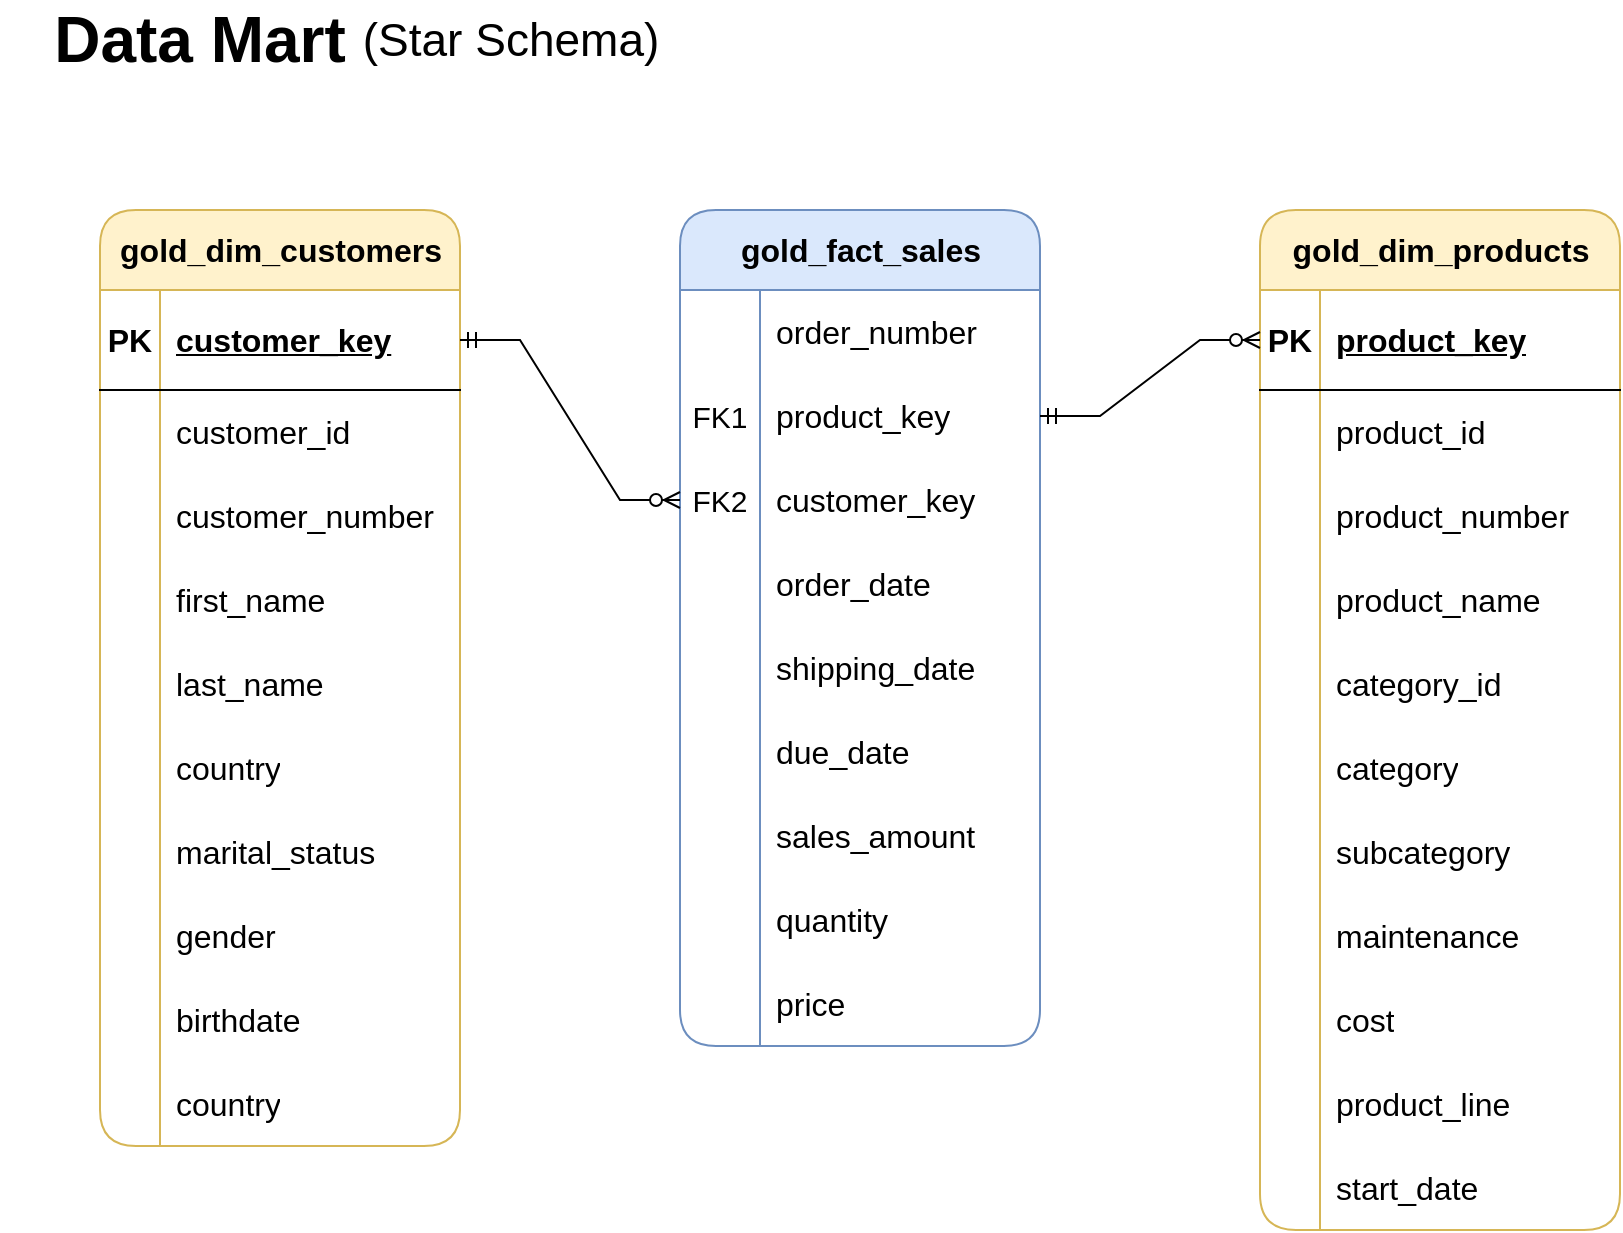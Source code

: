 <mxfile version="26.2.2">
  <diagram name="Page-1" id="zTpTmjrJExOUVyRAgBnv">
    <mxGraphModel dx="788" dy="516" grid="1" gridSize="10" guides="1" tooltips="1" connect="1" arrows="1" fold="1" page="1" pageScale="1" pageWidth="850" pageHeight="1100" math="0" shadow="0">
      <root>
        <mxCell id="0" />
        <mxCell id="1" parent="0" />
        <mxCell id="Agq0wgSkqwyo6o6x6c_q-1" value="&lt;font&gt;Data Mart&lt;/font&gt;" style="text;html=1;align=center;verticalAlign=middle;whiteSpace=wrap;rounded=0;fontSize=32;fontStyle=1" vertex="1" parent="1">
          <mxGeometry y="20" width="200" height="30" as="geometry" />
        </mxCell>
        <mxCell id="Agq0wgSkqwyo6o6x6c_q-2" value="(Star Schema)" style="text;html=1;align=center;verticalAlign=middle;resizable=0;points=[];autosize=1;strokeColor=none;fillColor=none;fontSize=23;" vertex="1" parent="1">
          <mxGeometry x="170" y="15" width="170" height="40" as="geometry" />
        </mxCell>
        <mxCell id="Agq0wgSkqwyo6o6x6c_q-3" value="gold_dim_customers" style="shape=table;startSize=40;container=1;collapsible=1;childLayout=tableLayout;fixedRows=1;rowLines=0;fontStyle=1;align=center;resizeLast=1;html=1;rounded=1;fillColor=#fff2cc;strokeColor=#d6b656;fontSize=16;" vertex="1" parent="1">
          <mxGeometry x="50" y="120" width="180" height="468" as="geometry" />
        </mxCell>
        <mxCell id="Agq0wgSkqwyo6o6x6c_q-4" value="" style="shape=tableRow;horizontal=0;startSize=0;swimlaneHead=0;swimlaneBody=0;fillColor=none;collapsible=0;dropTarget=0;points=[[0,0.5],[1,0.5]];portConstraint=eastwest;top=0;left=0;right=0;bottom=1;fontSize=16;" vertex="1" parent="Agq0wgSkqwyo6o6x6c_q-3">
          <mxGeometry y="40" width="180" height="50" as="geometry" />
        </mxCell>
        <mxCell id="Agq0wgSkqwyo6o6x6c_q-5" value="PK" style="shape=partialRectangle;connectable=0;fillColor=none;top=0;left=0;bottom=0;right=0;fontStyle=1;overflow=hidden;whiteSpace=wrap;html=1;fontSize=16;" vertex="1" parent="Agq0wgSkqwyo6o6x6c_q-4">
          <mxGeometry width="30" height="50" as="geometry">
            <mxRectangle width="30" height="50" as="alternateBounds" />
          </mxGeometry>
        </mxCell>
        <mxCell id="Agq0wgSkqwyo6o6x6c_q-6" value="customer_key" style="shape=partialRectangle;connectable=0;fillColor=none;top=0;left=0;bottom=0;right=0;align=left;spacingLeft=6;fontStyle=5;overflow=hidden;whiteSpace=wrap;html=1;fontSize=16;" vertex="1" parent="Agq0wgSkqwyo6o6x6c_q-4">
          <mxGeometry x="30" width="150" height="50" as="geometry">
            <mxRectangle width="150" height="50" as="alternateBounds" />
          </mxGeometry>
        </mxCell>
        <mxCell id="Agq0wgSkqwyo6o6x6c_q-7" value="" style="shape=tableRow;horizontal=0;startSize=0;swimlaneHead=0;swimlaneBody=0;fillColor=none;collapsible=0;dropTarget=0;points=[[0,0.5],[1,0.5]];portConstraint=eastwest;top=0;left=0;right=0;bottom=0;fontSize=16;" vertex="1" parent="Agq0wgSkqwyo6o6x6c_q-3">
          <mxGeometry y="90" width="180" height="42" as="geometry" />
        </mxCell>
        <mxCell id="Agq0wgSkqwyo6o6x6c_q-8" value="" style="shape=partialRectangle;connectable=0;fillColor=none;top=0;left=0;bottom=0;right=0;editable=1;overflow=hidden;whiteSpace=wrap;html=1;fontSize=16;" vertex="1" parent="Agq0wgSkqwyo6o6x6c_q-7">
          <mxGeometry width="30" height="42" as="geometry">
            <mxRectangle width="30" height="42" as="alternateBounds" />
          </mxGeometry>
        </mxCell>
        <mxCell id="Agq0wgSkqwyo6o6x6c_q-9" value="customer_id" style="shape=partialRectangle;connectable=0;fillColor=none;top=0;left=0;bottom=0;right=0;align=left;spacingLeft=6;overflow=hidden;whiteSpace=wrap;html=1;fontSize=16;" vertex="1" parent="Agq0wgSkqwyo6o6x6c_q-7">
          <mxGeometry x="30" width="150" height="42" as="geometry">
            <mxRectangle width="150" height="42" as="alternateBounds" />
          </mxGeometry>
        </mxCell>
        <mxCell id="Agq0wgSkqwyo6o6x6c_q-10" value="" style="shape=tableRow;horizontal=0;startSize=0;swimlaneHead=0;swimlaneBody=0;fillColor=none;collapsible=0;dropTarget=0;points=[[0,0.5],[1,0.5]];portConstraint=eastwest;top=0;left=0;right=0;bottom=0;fontSize=16;" vertex="1" parent="Agq0wgSkqwyo6o6x6c_q-3">
          <mxGeometry y="132" width="180" height="42" as="geometry" />
        </mxCell>
        <mxCell id="Agq0wgSkqwyo6o6x6c_q-11" value="" style="shape=partialRectangle;connectable=0;fillColor=none;top=0;left=0;bottom=0;right=0;editable=1;overflow=hidden;whiteSpace=wrap;html=1;fontSize=16;" vertex="1" parent="Agq0wgSkqwyo6o6x6c_q-10">
          <mxGeometry width="30" height="42" as="geometry">
            <mxRectangle width="30" height="42" as="alternateBounds" />
          </mxGeometry>
        </mxCell>
        <mxCell id="Agq0wgSkqwyo6o6x6c_q-12" value="customer_number" style="shape=partialRectangle;connectable=0;fillColor=none;top=0;left=0;bottom=0;right=0;align=left;spacingLeft=6;overflow=hidden;whiteSpace=wrap;html=1;fontSize=16;" vertex="1" parent="Agq0wgSkqwyo6o6x6c_q-10">
          <mxGeometry x="30" width="150" height="42" as="geometry">
            <mxRectangle width="150" height="42" as="alternateBounds" />
          </mxGeometry>
        </mxCell>
        <mxCell id="Agq0wgSkqwyo6o6x6c_q-13" value="" style="shape=tableRow;horizontal=0;startSize=0;swimlaneHead=0;swimlaneBody=0;fillColor=none;collapsible=0;dropTarget=0;points=[[0,0.5],[1,0.5]];portConstraint=eastwest;top=0;left=0;right=0;bottom=0;fontSize=16;" vertex="1" parent="Agq0wgSkqwyo6o6x6c_q-3">
          <mxGeometry y="174" width="180" height="42" as="geometry" />
        </mxCell>
        <mxCell id="Agq0wgSkqwyo6o6x6c_q-14" value="" style="shape=partialRectangle;connectable=0;fillColor=none;top=0;left=0;bottom=0;right=0;editable=1;overflow=hidden;whiteSpace=wrap;html=1;fontSize=16;" vertex="1" parent="Agq0wgSkqwyo6o6x6c_q-13">
          <mxGeometry width="30" height="42" as="geometry">
            <mxRectangle width="30" height="42" as="alternateBounds" />
          </mxGeometry>
        </mxCell>
        <mxCell id="Agq0wgSkqwyo6o6x6c_q-15" value="first_name" style="shape=partialRectangle;connectable=0;fillColor=none;top=0;left=0;bottom=0;right=0;align=left;spacingLeft=6;overflow=hidden;whiteSpace=wrap;html=1;fontSize=16;" vertex="1" parent="Agq0wgSkqwyo6o6x6c_q-13">
          <mxGeometry x="30" width="150" height="42" as="geometry">
            <mxRectangle width="150" height="42" as="alternateBounds" />
          </mxGeometry>
        </mxCell>
        <mxCell id="Agq0wgSkqwyo6o6x6c_q-16" value="" style="shape=tableRow;horizontal=0;startSize=0;swimlaneHead=0;swimlaneBody=0;fillColor=none;collapsible=0;dropTarget=0;points=[[0,0.5],[1,0.5]];portConstraint=eastwest;top=0;left=0;right=0;bottom=0;fontSize=16;" vertex="1" parent="Agq0wgSkqwyo6o6x6c_q-3">
          <mxGeometry y="216" width="180" height="42" as="geometry" />
        </mxCell>
        <mxCell id="Agq0wgSkqwyo6o6x6c_q-17" value="" style="shape=partialRectangle;connectable=0;fillColor=none;top=0;left=0;bottom=0;right=0;editable=1;overflow=hidden;whiteSpace=wrap;html=1;fontSize=16;" vertex="1" parent="Agq0wgSkqwyo6o6x6c_q-16">
          <mxGeometry width="30" height="42" as="geometry">
            <mxRectangle width="30" height="42" as="alternateBounds" />
          </mxGeometry>
        </mxCell>
        <mxCell id="Agq0wgSkqwyo6o6x6c_q-18" value="last_name" style="shape=partialRectangle;connectable=0;fillColor=none;top=0;left=0;bottom=0;right=0;align=left;spacingLeft=6;overflow=hidden;whiteSpace=wrap;html=1;fontSize=16;" vertex="1" parent="Agq0wgSkqwyo6o6x6c_q-16">
          <mxGeometry x="30" width="150" height="42" as="geometry">
            <mxRectangle width="150" height="42" as="alternateBounds" />
          </mxGeometry>
        </mxCell>
        <mxCell id="Agq0wgSkqwyo6o6x6c_q-19" value="" style="shape=tableRow;horizontal=0;startSize=0;swimlaneHead=0;swimlaneBody=0;fillColor=none;collapsible=0;dropTarget=0;points=[[0,0.5],[1,0.5]];portConstraint=eastwest;top=0;left=0;right=0;bottom=0;fontSize=16;" vertex="1" parent="Agq0wgSkqwyo6o6x6c_q-3">
          <mxGeometry y="258" width="180" height="42" as="geometry" />
        </mxCell>
        <mxCell id="Agq0wgSkqwyo6o6x6c_q-20" value="" style="shape=partialRectangle;connectable=0;fillColor=none;top=0;left=0;bottom=0;right=0;editable=1;overflow=hidden;whiteSpace=wrap;html=1;fontSize=16;" vertex="1" parent="Agq0wgSkqwyo6o6x6c_q-19">
          <mxGeometry width="30" height="42" as="geometry">
            <mxRectangle width="30" height="42" as="alternateBounds" />
          </mxGeometry>
        </mxCell>
        <mxCell id="Agq0wgSkqwyo6o6x6c_q-21" value="country" style="shape=partialRectangle;connectable=0;fillColor=none;top=0;left=0;bottom=0;right=0;align=left;spacingLeft=6;overflow=hidden;whiteSpace=wrap;html=1;fontSize=16;" vertex="1" parent="Agq0wgSkqwyo6o6x6c_q-19">
          <mxGeometry x="30" width="150" height="42" as="geometry">
            <mxRectangle width="150" height="42" as="alternateBounds" />
          </mxGeometry>
        </mxCell>
        <mxCell id="Agq0wgSkqwyo6o6x6c_q-22" value="" style="shape=tableRow;horizontal=0;startSize=0;swimlaneHead=0;swimlaneBody=0;fillColor=none;collapsible=0;dropTarget=0;points=[[0,0.5],[1,0.5]];portConstraint=eastwest;top=0;left=0;right=0;bottom=0;fontSize=16;" vertex="1" parent="Agq0wgSkqwyo6o6x6c_q-3">
          <mxGeometry y="300" width="180" height="42" as="geometry" />
        </mxCell>
        <mxCell id="Agq0wgSkqwyo6o6x6c_q-23" value="" style="shape=partialRectangle;connectable=0;fillColor=none;top=0;left=0;bottom=0;right=0;editable=1;overflow=hidden;whiteSpace=wrap;html=1;fontSize=16;" vertex="1" parent="Agq0wgSkqwyo6o6x6c_q-22">
          <mxGeometry width="30" height="42" as="geometry">
            <mxRectangle width="30" height="42" as="alternateBounds" />
          </mxGeometry>
        </mxCell>
        <mxCell id="Agq0wgSkqwyo6o6x6c_q-24" value="marital_status" style="shape=partialRectangle;connectable=0;fillColor=none;top=0;left=0;bottom=0;right=0;align=left;spacingLeft=6;overflow=hidden;whiteSpace=wrap;html=1;fontSize=16;" vertex="1" parent="Agq0wgSkqwyo6o6x6c_q-22">
          <mxGeometry x="30" width="150" height="42" as="geometry">
            <mxRectangle width="150" height="42" as="alternateBounds" />
          </mxGeometry>
        </mxCell>
        <mxCell id="Agq0wgSkqwyo6o6x6c_q-25" value="" style="shape=tableRow;horizontal=0;startSize=0;swimlaneHead=0;swimlaneBody=0;fillColor=none;collapsible=0;dropTarget=0;points=[[0,0.5],[1,0.5]];portConstraint=eastwest;top=0;left=0;right=0;bottom=0;fontSize=16;" vertex="1" parent="Agq0wgSkqwyo6o6x6c_q-3">
          <mxGeometry y="342" width="180" height="42" as="geometry" />
        </mxCell>
        <mxCell id="Agq0wgSkqwyo6o6x6c_q-26" value="" style="shape=partialRectangle;connectable=0;fillColor=none;top=0;left=0;bottom=0;right=0;editable=1;overflow=hidden;whiteSpace=wrap;html=1;fontSize=16;" vertex="1" parent="Agq0wgSkqwyo6o6x6c_q-25">
          <mxGeometry width="30" height="42" as="geometry">
            <mxRectangle width="30" height="42" as="alternateBounds" />
          </mxGeometry>
        </mxCell>
        <mxCell id="Agq0wgSkqwyo6o6x6c_q-27" value="gender" style="shape=partialRectangle;connectable=0;fillColor=none;top=0;left=0;bottom=0;right=0;align=left;spacingLeft=6;overflow=hidden;whiteSpace=wrap;html=1;fontSize=16;" vertex="1" parent="Agq0wgSkqwyo6o6x6c_q-25">
          <mxGeometry x="30" width="150" height="42" as="geometry">
            <mxRectangle width="150" height="42" as="alternateBounds" />
          </mxGeometry>
        </mxCell>
        <mxCell id="Agq0wgSkqwyo6o6x6c_q-28" value="" style="shape=tableRow;horizontal=0;startSize=0;swimlaneHead=0;swimlaneBody=0;fillColor=none;collapsible=0;dropTarget=0;points=[[0,0.5],[1,0.5]];portConstraint=eastwest;top=0;left=0;right=0;bottom=0;fontSize=16;" vertex="1" parent="Agq0wgSkqwyo6o6x6c_q-3">
          <mxGeometry y="384" width="180" height="42" as="geometry" />
        </mxCell>
        <mxCell id="Agq0wgSkqwyo6o6x6c_q-29" value="" style="shape=partialRectangle;connectable=0;fillColor=none;top=0;left=0;bottom=0;right=0;editable=1;overflow=hidden;whiteSpace=wrap;html=1;fontSize=16;" vertex="1" parent="Agq0wgSkqwyo6o6x6c_q-28">
          <mxGeometry width="30" height="42" as="geometry">
            <mxRectangle width="30" height="42" as="alternateBounds" />
          </mxGeometry>
        </mxCell>
        <mxCell id="Agq0wgSkqwyo6o6x6c_q-30" value="birthdate" style="shape=partialRectangle;connectable=0;fillColor=none;top=0;left=0;bottom=0;right=0;align=left;spacingLeft=6;overflow=hidden;whiteSpace=wrap;html=1;fontSize=16;" vertex="1" parent="Agq0wgSkqwyo6o6x6c_q-28">
          <mxGeometry x="30" width="150" height="42" as="geometry">
            <mxRectangle width="150" height="42" as="alternateBounds" />
          </mxGeometry>
        </mxCell>
        <mxCell id="Agq0wgSkqwyo6o6x6c_q-31" value="" style="shape=tableRow;horizontal=0;startSize=0;swimlaneHead=0;swimlaneBody=0;fillColor=none;collapsible=0;dropTarget=0;points=[[0,0.5],[1,0.5]];portConstraint=eastwest;top=0;left=0;right=0;bottom=0;fontSize=16;" vertex="1" parent="Agq0wgSkqwyo6o6x6c_q-3">
          <mxGeometry y="426" width="180" height="42" as="geometry" />
        </mxCell>
        <mxCell id="Agq0wgSkqwyo6o6x6c_q-32" value="" style="shape=partialRectangle;connectable=0;fillColor=none;top=0;left=0;bottom=0;right=0;editable=1;overflow=hidden;whiteSpace=wrap;html=1;fontSize=16;" vertex="1" parent="Agq0wgSkqwyo6o6x6c_q-31">
          <mxGeometry width="30" height="42" as="geometry">
            <mxRectangle width="30" height="42" as="alternateBounds" />
          </mxGeometry>
        </mxCell>
        <mxCell id="Agq0wgSkqwyo6o6x6c_q-33" value="country" style="shape=partialRectangle;connectable=0;fillColor=none;top=0;left=0;bottom=0;right=0;align=left;spacingLeft=6;overflow=hidden;whiteSpace=wrap;html=1;fontSize=16;" vertex="1" parent="Agq0wgSkqwyo6o6x6c_q-31">
          <mxGeometry x="30" width="150" height="42" as="geometry">
            <mxRectangle width="150" height="42" as="alternateBounds" />
          </mxGeometry>
        </mxCell>
        <mxCell id="Agq0wgSkqwyo6o6x6c_q-34" value="gold_fact_sales" style="shape=table;startSize=40;container=1;collapsible=1;childLayout=tableLayout;fixedRows=1;rowLines=0;fontStyle=1;align=center;resizeLast=1;html=1;rounded=1;fillColor=#dae8fc;strokeColor=#6c8ebf;fontSize=16;" vertex="1" parent="1">
          <mxGeometry x="340" y="120" width="180" height="418" as="geometry" />
        </mxCell>
        <mxCell id="Agq0wgSkqwyo6o6x6c_q-38" value="" style="shape=tableRow;horizontal=0;startSize=0;swimlaneHead=0;swimlaneBody=0;fillColor=none;collapsible=0;dropTarget=0;points=[[0,0.5],[1,0.5]];portConstraint=eastwest;top=0;left=0;right=0;bottom=0;fontSize=16;" vertex="1" parent="Agq0wgSkqwyo6o6x6c_q-34">
          <mxGeometry y="40" width="180" height="42" as="geometry" />
        </mxCell>
        <mxCell id="Agq0wgSkqwyo6o6x6c_q-39" value="" style="shape=partialRectangle;connectable=0;fillColor=none;top=0;left=0;bottom=0;right=0;editable=1;overflow=hidden;whiteSpace=wrap;html=1;fontSize=16;" vertex="1" parent="Agq0wgSkqwyo6o6x6c_q-38">
          <mxGeometry width="40" height="42" as="geometry">
            <mxRectangle width="40" height="42" as="alternateBounds" />
          </mxGeometry>
        </mxCell>
        <mxCell id="Agq0wgSkqwyo6o6x6c_q-40" value="order_number" style="shape=partialRectangle;connectable=0;fillColor=none;top=0;left=0;bottom=0;right=0;align=left;spacingLeft=6;overflow=hidden;whiteSpace=wrap;html=1;fontSize=16;" vertex="1" parent="Agq0wgSkqwyo6o6x6c_q-38">
          <mxGeometry x="40" width="140" height="42" as="geometry">
            <mxRectangle width="140" height="42" as="alternateBounds" />
          </mxGeometry>
        </mxCell>
        <mxCell id="Agq0wgSkqwyo6o6x6c_q-41" value="" style="shape=tableRow;horizontal=0;startSize=0;swimlaneHead=0;swimlaneBody=0;fillColor=none;collapsible=0;dropTarget=0;points=[[0,0.5],[1,0.5]];portConstraint=eastwest;top=0;left=0;right=0;bottom=0;fontSize=16;" vertex="1" parent="Agq0wgSkqwyo6o6x6c_q-34">
          <mxGeometry y="82" width="180" height="42" as="geometry" />
        </mxCell>
        <mxCell id="Agq0wgSkqwyo6o6x6c_q-42" value="&lt;font style=&quot;font-size: 15px;&quot;&gt;FK1&lt;/font&gt;" style="shape=partialRectangle;connectable=0;fillColor=none;top=0;left=0;bottom=0;right=0;editable=1;overflow=hidden;whiteSpace=wrap;html=1;fontSize=16;" vertex="1" parent="Agq0wgSkqwyo6o6x6c_q-41">
          <mxGeometry width="40" height="42" as="geometry">
            <mxRectangle width="40" height="42" as="alternateBounds" />
          </mxGeometry>
        </mxCell>
        <mxCell id="Agq0wgSkqwyo6o6x6c_q-43" value="product_key" style="shape=partialRectangle;connectable=0;fillColor=none;top=0;left=0;bottom=0;right=0;align=left;spacingLeft=6;overflow=hidden;whiteSpace=wrap;html=1;fontSize=16;" vertex="1" parent="Agq0wgSkqwyo6o6x6c_q-41">
          <mxGeometry x="40" width="140" height="42" as="geometry">
            <mxRectangle width="140" height="42" as="alternateBounds" />
          </mxGeometry>
        </mxCell>
        <mxCell id="Agq0wgSkqwyo6o6x6c_q-44" value="" style="shape=tableRow;horizontal=0;startSize=0;swimlaneHead=0;swimlaneBody=0;fillColor=none;collapsible=0;dropTarget=0;points=[[0,0.5],[1,0.5]];portConstraint=eastwest;top=0;left=0;right=0;bottom=0;fontSize=16;" vertex="1" parent="Agq0wgSkqwyo6o6x6c_q-34">
          <mxGeometry y="124" width="180" height="42" as="geometry" />
        </mxCell>
        <mxCell id="Agq0wgSkqwyo6o6x6c_q-45" value="&lt;font style=&quot;font-size: 15px;&quot;&gt;FK2&lt;/font&gt;" style="shape=partialRectangle;connectable=0;fillColor=none;top=0;left=0;bottom=0;right=0;editable=1;overflow=hidden;whiteSpace=wrap;html=1;fontSize=16;" vertex="1" parent="Agq0wgSkqwyo6o6x6c_q-44">
          <mxGeometry width="40" height="42" as="geometry">
            <mxRectangle width="40" height="42" as="alternateBounds" />
          </mxGeometry>
        </mxCell>
        <mxCell id="Agq0wgSkqwyo6o6x6c_q-46" value="customer_key" style="shape=partialRectangle;connectable=0;fillColor=none;top=0;left=0;bottom=0;right=0;align=left;spacingLeft=6;overflow=hidden;whiteSpace=wrap;html=1;fontSize=16;" vertex="1" parent="Agq0wgSkqwyo6o6x6c_q-44">
          <mxGeometry x="40" width="140" height="42" as="geometry">
            <mxRectangle width="140" height="42" as="alternateBounds" />
          </mxGeometry>
        </mxCell>
        <mxCell id="Agq0wgSkqwyo6o6x6c_q-47" value="" style="shape=tableRow;horizontal=0;startSize=0;swimlaneHead=0;swimlaneBody=0;fillColor=none;collapsible=0;dropTarget=0;points=[[0,0.5],[1,0.5]];portConstraint=eastwest;top=0;left=0;right=0;bottom=0;fontSize=16;" vertex="1" parent="Agq0wgSkqwyo6o6x6c_q-34">
          <mxGeometry y="166" width="180" height="42" as="geometry" />
        </mxCell>
        <mxCell id="Agq0wgSkqwyo6o6x6c_q-48" value="" style="shape=partialRectangle;connectable=0;fillColor=none;top=0;left=0;bottom=0;right=0;editable=1;overflow=hidden;whiteSpace=wrap;html=1;fontSize=16;" vertex="1" parent="Agq0wgSkqwyo6o6x6c_q-47">
          <mxGeometry width="40" height="42" as="geometry">
            <mxRectangle width="40" height="42" as="alternateBounds" />
          </mxGeometry>
        </mxCell>
        <mxCell id="Agq0wgSkqwyo6o6x6c_q-49" value="order_date" style="shape=partialRectangle;connectable=0;fillColor=none;top=0;left=0;bottom=0;right=0;align=left;spacingLeft=6;overflow=hidden;whiteSpace=wrap;html=1;fontSize=16;" vertex="1" parent="Agq0wgSkqwyo6o6x6c_q-47">
          <mxGeometry x="40" width="140" height="42" as="geometry">
            <mxRectangle width="140" height="42" as="alternateBounds" />
          </mxGeometry>
        </mxCell>
        <mxCell id="Agq0wgSkqwyo6o6x6c_q-50" value="" style="shape=tableRow;horizontal=0;startSize=0;swimlaneHead=0;swimlaneBody=0;fillColor=none;collapsible=0;dropTarget=0;points=[[0,0.5],[1,0.5]];portConstraint=eastwest;top=0;left=0;right=0;bottom=0;fontSize=16;" vertex="1" parent="Agq0wgSkqwyo6o6x6c_q-34">
          <mxGeometry y="208" width="180" height="42" as="geometry" />
        </mxCell>
        <mxCell id="Agq0wgSkqwyo6o6x6c_q-51" value="" style="shape=partialRectangle;connectable=0;fillColor=none;top=0;left=0;bottom=0;right=0;editable=1;overflow=hidden;whiteSpace=wrap;html=1;fontSize=16;" vertex="1" parent="Agq0wgSkqwyo6o6x6c_q-50">
          <mxGeometry width="40" height="42" as="geometry">
            <mxRectangle width="40" height="42" as="alternateBounds" />
          </mxGeometry>
        </mxCell>
        <mxCell id="Agq0wgSkqwyo6o6x6c_q-52" value="shipping_date" style="shape=partialRectangle;connectable=0;fillColor=none;top=0;left=0;bottom=0;right=0;align=left;spacingLeft=6;overflow=hidden;whiteSpace=wrap;html=1;fontSize=16;" vertex="1" parent="Agq0wgSkqwyo6o6x6c_q-50">
          <mxGeometry x="40" width="140" height="42" as="geometry">
            <mxRectangle width="140" height="42" as="alternateBounds" />
          </mxGeometry>
        </mxCell>
        <mxCell id="Agq0wgSkqwyo6o6x6c_q-53" value="" style="shape=tableRow;horizontal=0;startSize=0;swimlaneHead=0;swimlaneBody=0;fillColor=none;collapsible=0;dropTarget=0;points=[[0,0.5],[1,0.5]];portConstraint=eastwest;top=0;left=0;right=0;bottom=0;fontSize=16;" vertex="1" parent="Agq0wgSkqwyo6o6x6c_q-34">
          <mxGeometry y="250" width="180" height="42" as="geometry" />
        </mxCell>
        <mxCell id="Agq0wgSkqwyo6o6x6c_q-54" value="" style="shape=partialRectangle;connectable=0;fillColor=none;top=0;left=0;bottom=0;right=0;editable=1;overflow=hidden;whiteSpace=wrap;html=1;fontSize=16;" vertex="1" parent="Agq0wgSkqwyo6o6x6c_q-53">
          <mxGeometry width="40" height="42" as="geometry">
            <mxRectangle width="40" height="42" as="alternateBounds" />
          </mxGeometry>
        </mxCell>
        <mxCell id="Agq0wgSkqwyo6o6x6c_q-55" value="due_date" style="shape=partialRectangle;connectable=0;fillColor=none;top=0;left=0;bottom=0;right=0;align=left;spacingLeft=6;overflow=hidden;whiteSpace=wrap;html=1;fontSize=16;" vertex="1" parent="Agq0wgSkqwyo6o6x6c_q-53">
          <mxGeometry x="40" width="140" height="42" as="geometry">
            <mxRectangle width="140" height="42" as="alternateBounds" />
          </mxGeometry>
        </mxCell>
        <mxCell id="Agq0wgSkqwyo6o6x6c_q-56" value="" style="shape=tableRow;horizontal=0;startSize=0;swimlaneHead=0;swimlaneBody=0;fillColor=none;collapsible=0;dropTarget=0;points=[[0,0.5],[1,0.5]];portConstraint=eastwest;top=0;left=0;right=0;bottom=0;fontSize=16;" vertex="1" parent="Agq0wgSkqwyo6o6x6c_q-34">
          <mxGeometry y="292" width="180" height="42" as="geometry" />
        </mxCell>
        <mxCell id="Agq0wgSkqwyo6o6x6c_q-57" value="" style="shape=partialRectangle;connectable=0;fillColor=none;top=0;left=0;bottom=0;right=0;editable=1;overflow=hidden;whiteSpace=wrap;html=1;fontSize=16;" vertex="1" parent="Agq0wgSkqwyo6o6x6c_q-56">
          <mxGeometry width="40" height="42" as="geometry">
            <mxRectangle width="40" height="42" as="alternateBounds" />
          </mxGeometry>
        </mxCell>
        <mxCell id="Agq0wgSkqwyo6o6x6c_q-58" value="sales_amount" style="shape=partialRectangle;connectable=0;fillColor=none;top=0;left=0;bottom=0;right=0;align=left;spacingLeft=6;overflow=hidden;whiteSpace=wrap;html=1;fontSize=16;" vertex="1" parent="Agq0wgSkqwyo6o6x6c_q-56">
          <mxGeometry x="40" width="140" height="42" as="geometry">
            <mxRectangle width="140" height="42" as="alternateBounds" />
          </mxGeometry>
        </mxCell>
        <mxCell id="Agq0wgSkqwyo6o6x6c_q-59" value="" style="shape=tableRow;horizontal=0;startSize=0;swimlaneHead=0;swimlaneBody=0;fillColor=none;collapsible=0;dropTarget=0;points=[[0,0.5],[1,0.5]];portConstraint=eastwest;top=0;left=0;right=0;bottom=0;fontSize=16;" vertex="1" parent="Agq0wgSkqwyo6o6x6c_q-34">
          <mxGeometry y="334" width="180" height="42" as="geometry" />
        </mxCell>
        <mxCell id="Agq0wgSkqwyo6o6x6c_q-60" value="" style="shape=partialRectangle;connectable=0;fillColor=none;top=0;left=0;bottom=0;right=0;editable=1;overflow=hidden;whiteSpace=wrap;html=1;fontSize=16;" vertex="1" parent="Agq0wgSkqwyo6o6x6c_q-59">
          <mxGeometry width="40" height="42" as="geometry">
            <mxRectangle width="40" height="42" as="alternateBounds" />
          </mxGeometry>
        </mxCell>
        <mxCell id="Agq0wgSkqwyo6o6x6c_q-61" value="quantity" style="shape=partialRectangle;connectable=0;fillColor=none;top=0;left=0;bottom=0;right=0;align=left;spacingLeft=6;overflow=hidden;whiteSpace=wrap;html=1;fontSize=16;" vertex="1" parent="Agq0wgSkqwyo6o6x6c_q-59">
          <mxGeometry x="40" width="140" height="42" as="geometry">
            <mxRectangle width="140" height="42" as="alternateBounds" />
          </mxGeometry>
        </mxCell>
        <mxCell id="Agq0wgSkqwyo6o6x6c_q-62" value="" style="shape=tableRow;horizontal=0;startSize=0;swimlaneHead=0;swimlaneBody=0;fillColor=none;collapsible=0;dropTarget=0;points=[[0,0.5],[1,0.5]];portConstraint=eastwest;top=0;left=0;right=0;bottom=0;fontSize=16;" vertex="1" parent="Agq0wgSkqwyo6o6x6c_q-34">
          <mxGeometry y="376" width="180" height="42" as="geometry" />
        </mxCell>
        <mxCell id="Agq0wgSkqwyo6o6x6c_q-63" value="" style="shape=partialRectangle;connectable=0;fillColor=none;top=0;left=0;bottom=0;right=0;editable=1;overflow=hidden;whiteSpace=wrap;html=1;fontSize=16;" vertex="1" parent="Agq0wgSkqwyo6o6x6c_q-62">
          <mxGeometry width="40" height="42" as="geometry">
            <mxRectangle width="40" height="42" as="alternateBounds" />
          </mxGeometry>
        </mxCell>
        <mxCell id="Agq0wgSkqwyo6o6x6c_q-64" value="price" style="shape=partialRectangle;connectable=0;fillColor=none;top=0;left=0;bottom=0;right=0;align=left;spacingLeft=6;overflow=hidden;whiteSpace=wrap;html=1;fontSize=16;" vertex="1" parent="Agq0wgSkqwyo6o6x6c_q-62">
          <mxGeometry x="40" width="140" height="42" as="geometry">
            <mxRectangle width="140" height="42" as="alternateBounds" />
          </mxGeometry>
        </mxCell>
        <mxCell id="Agq0wgSkqwyo6o6x6c_q-68" value="gold_dim_products" style="shape=table;startSize=40;container=1;collapsible=1;childLayout=tableLayout;fixedRows=1;rowLines=0;fontStyle=1;align=center;resizeLast=1;html=1;rounded=1;fillColor=#fff2cc;strokeColor=#d6b656;fontSize=16;" vertex="1" parent="1">
          <mxGeometry x="630" y="120" width="180" height="510" as="geometry" />
        </mxCell>
        <mxCell id="Agq0wgSkqwyo6o6x6c_q-69" value="" style="shape=tableRow;horizontal=0;startSize=0;swimlaneHead=0;swimlaneBody=0;fillColor=none;collapsible=0;dropTarget=0;points=[[0,0.5],[1,0.5]];portConstraint=eastwest;top=0;left=0;right=0;bottom=1;fontSize=16;" vertex="1" parent="Agq0wgSkqwyo6o6x6c_q-68">
          <mxGeometry y="40" width="180" height="50" as="geometry" />
        </mxCell>
        <mxCell id="Agq0wgSkqwyo6o6x6c_q-70" value="PK" style="shape=partialRectangle;connectable=0;fillColor=none;top=0;left=0;bottom=0;right=0;fontStyle=1;overflow=hidden;whiteSpace=wrap;html=1;fontSize=16;" vertex="1" parent="Agq0wgSkqwyo6o6x6c_q-69">
          <mxGeometry width="30" height="50" as="geometry">
            <mxRectangle width="30" height="50" as="alternateBounds" />
          </mxGeometry>
        </mxCell>
        <mxCell id="Agq0wgSkqwyo6o6x6c_q-71" value="product_key" style="shape=partialRectangle;connectable=0;fillColor=none;top=0;left=0;bottom=0;right=0;align=left;spacingLeft=6;fontStyle=5;overflow=hidden;whiteSpace=wrap;html=1;fontSize=16;" vertex="1" parent="Agq0wgSkqwyo6o6x6c_q-69">
          <mxGeometry x="30" width="150" height="50" as="geometry">
            <mxRectangle width="150" height="50" as="alternateBounds" />
          </mxGeometry>
        </mxCell>
        <mxCell id="Agq0wgSkqwyo6o6x6c_q-72" value="" style="shape=tableRow;horizontal=0;startSize=0;swimlaneHead=0;swimlaneBody=0;fillColor=none;collapsible=0;dropTarget=0;points=[[0,0.5],[1,0.5]];portConstraint=eastwest;top=0;left=0;right=0;bottom=0;fontSize=16;" vertex="1" parent="Agq0wgSkqwyo6o6x6c_q-68">
          <mxGeometry y="90" width="180" height="42" as="geometry" />
        </mxCell>
        <mxCell id="Agq0wgSkqwyo6o6x6c_q-73" value="" style="shape=partialRectangle;connectable=0;fillColor=none;top=0;left=0;bottom=0;right=0;editable=1;overflow=hidden;whiteSpace=wrap;html=1;fontSize=16;" vertex="1" parent="Agq0wgSkqwyo6o6x6c_q-72">
          <mxGeometry width="30" height="42" as="geometry">
            <mxRectangle width="30" height="42" as="alternateBounds" />
          </mxGeometry>
        </mxCell>
        <mxCell id="Agq0wgSkqwyo6o6x6c_q-74" value="product_id" style="shape=partialRectangle;connectable=0;fillColor=none;top=0;left=0;bottom=0;right=0;align=left;spacingLeft=6;overflow=hidden;whiteSpace=wrap;html=1;fontSize=16;" vertex="1" parent="Agq0wgSkqwyo6o6x6c_q-72">
          <mxGeometry x="30" width="150" height="42" as="geometry">
            <mxRectangle width="150" height="42" as="alternateBounds" />
          </mxGeometry>
        </mxCell>
        <mxCell id="Agq0wgSkqwyo6o6x6c_q-75" value="" style="shape=tableRow;horizontal=0;startSize=0;swimlaneHead=0;swimlaneBody=0;fillColor=none;collapsible=0;dropTarget=0;points=[[0,0.5],[1,0.5]];portConstraint=eastwest;top=0;left=0;right=0;bottom=0;fontSize=16;" vertex="1" parent="Agq0wgSkqwyo6o6x6c_q-68">
          <mxGeometry y="132" width="180" height="42" as="geometry" />
        </mxCell>
        <mxCell id="Agq0wgSkqwyo6o6x6c_q-76" value="" style="shape=partialRectangle;connectable=0;fillColor=none;top=0;left=0;bottom=0;right=0;editable=1;overflow=hidden;whiteSpace=wrap;html=1;fontSize=16;" vertex="1" parent="Agq0wgSkqwyo6o6x6c_q-75">
          <mxGeometry width="30" height="42" as="geometry">
            <mxRectangle width="30" height="42" as="alternateBounds" />
          </mxGeometry>
        </mxCell>
        <mxCell id="Agq0wgSkqwyo6o6x6c_q-77" value="product_number" style="shape=partialRectangle;connectable=0;fillColor=none;top=0;left=0;bottom=0;right=0;align=left;spacingLeft=6;overflow=hidden;whiteSpace=wrap;html=1;fontSize=16;" vertex="1" parent="Agq0wgSkqwyo6o6x6c_q-75">
          <mxGeometry x="30" width="150" height="42" as="geometry">
            <mxRectangle width="150" height="42" as="alternateBounds" />
          </mxGeometry>
        </mxCell>
        <mxCell id="Agq0wgSkqwyo6o6x6c_q-78" value="" style="shape=tableRow;horizontal=0;startSize=0;swimlaneHead=0;swimlaneBody=0;fillColor=none;collapsible=0;dropTarget=0;points=[[0,0.5],[1,0.5]];portConstraint=eastwest;top=0;left=0;right=0;bottom=0;fontSize=16;" vertex="1" parent="Agq0wgSkqwyo6o6x6c_q-68">
          <mxGeometry y="174" width="180" height="42" as="geometry" />
        </mxCell>
        <mxCell id="Agq0wgSkqwyo6o6x6c_q-79" value="" style="shape=partialRectangle;connectable=0;fillColor=none;top=0;left=0;bottom=0;right=0;editable=1;overflow=hidden;whiteSpace=wrap;html=1;fontSize=16;" vertex="1" parent="Agq0wgSkqwyo6o6x6c_q-78">
          <mxGeometry width="30" height="42" as="geometry">
            <mxRectangle width="30" height="42" as="alternateBounds" />
          </mxGeometry>
        </mxCell>
        <mxCell id="Agq0wgSkqwyo6o6x6c_q-80" value="product_name" style="shape=partialRectangle;connectable=0;fillColor=none;top=0;left=0;bottom=0;right=0;align=left;spacingLeft=6;overflow=hidden;whiteSpace=wrap;html=1;fontSize=16;" vertex="1" parent="Agq0wgSkqwyo6o6x6c_q-78">
          <mxGeometry x="30" width="150" height="42" as="geometry">
            <mxRectangle width="150" height="42" as="alternateBounds" />
          </mxGeometry>
        </mxCell>
        <mxCell id="Agq0wgSkqwyo6o6x6c_q-81" value="" style="shape=tableRow;horizontal=0;startSize=0;swimlaneHead=0;swimlaneBody=0;fillColor=none;collapsible=0;dropTarget=0;points=[[0,0.5],[1,0.5]];portConstraint=eastwest;top=0;left=0;right=0;bottom=0;fontSize=16;" vertex="1" parent="Agq0wgSkqwyo6o6x6c_q-68">
          <mxGeometry y="216" width="180" height="42" as="geometry" />
        </mxCell>
        <mxCell id="Agq0wgSkqwyo6o6x6c_q-82" value="" style="shape=partialRectangle;connectable=0;fillColor=none;top=0;left=0;bottom=0;right=0;editable=1;overflow=hidden;whiteSpace=wrap;html=1;fontSize=16;" vertex="1" parent="Agq0wgSkqwyo6o6x6c_q-81">
          <mxGeometry width="30" height="42" as="geometry">
            <mxRectangle width="30" height="42" as="alternateBounds" />
          </mxGeometry>
        </mxCell>
        <mxCell id="Agq0wgSkqwyo6o6x6c_q-83" value="category_id" style="shape=partialRectangle;connectable=0;fillColor=none;top=0;left=0;bottom=0;right=0;align=left;spacingLeft=6;overflow=hidden;whiteSpace=wrap;html=1;fontSize=16;" vertex="1" parent="Agq0wgSkqwyo6o6x6c_q-81">
          <mxGeometry x="30" width="150" height="42" as="geometry">
            <mxRectangle width="150" height="42" as="alternateBounds" />
          </mxGeometry>
        </mxCell>
        <mxCell id="Agq0wgSkqwyo6o6x6c_q-84" value="" style="shape=tableRow;horizontal=0;startSize=0;swimlaneHead=0;swimlaneBody=0;fillColor=none;collapsible=0;dropTarget=0;points=[[0,0.5],[1,0.5]];portConstraint=eastwest;top=0;left=0;right=0;bottom=0;fontSize=16;" vertex="1" parent="Agq0wgSkqwyo6o6x6c_q-68">
          <mxGeometry y="258" width="180" height="42" as="geometry" />
        </mxCell>
        <mxCell id="Agq0wgSkqwyo6o6x6c_q-85" value="" style="shape=partialRectangle;connectable=0;fillColor=none;top=0;left=0;bottom=0;right=0;editable=1;overflow=hidden;whiteSpace=wrap;html=1;fontSize=16;" vertex="1" parent="Agq0wgSkqwyo6o6x6c_q-84">
          <mxGeometry width="30" height="42" as="geometry">
            <mxRectangle width="30" height="42" as="alternateBounds" />
          </mxGeometry>
        </mxCell>
        <mxCell id="Agq0wgSkqwyo6o6x6c_q-86" value="category" style="shape=partialRectangle;connectable=0;fillColor=none;top=0;left=0;bottom=0;right=0;align=left;spacingLeft=6;overflow=hidden;whiteSpace=wrap;html=1;fontSize=16;" vertex="1" parent="Agq0wgSkqwyo6o6x6c_q-84">
          <mxGeometry x="30" width="150" height="42" as="geometry">
            <mxRectangle width="150" height="42" as="alternateBounds" />
          </mxGeometry>
        </mxCell>
        <mxCell id="Agq0wgSkqwyo6o6x6c_q-87" value="" style="shape=tableRow;horizontal=0;startSize=0;swimlaneHead=0;swimlaneBody=0;fillColor=none;collapsible=0;dropTarget=0;points=[[0,0.5],[1,0.5]];portConstraint=eastwest;top=0;left=0;right=0;bottom=0;fontSize=16;" vertex="1" parent="Agq0wgSkqwyo6o6x6c_q-68">
          <mxGeometry y="300" width="180" height="42" as="geometry" />
        </mxCell>
        <mxCell id="Agq0wgSkqwyo6o6x6c_q-88" value="" style="shape=partialRectangle;connectable=0;fillColor=none;top=0;left=0;bottom=0;right=0;editable=1;overflow=hidden;whiteSpace=wrap;html=1;fontSize=16;" vertex="1" parent="Agq0wgSkqwyo6o6x6c_q-87">
          <mxGeometry width="30" height="42" as="geometry">
            <mxRectangle width="30" height="42" as="alternateBounds" />
          </mxGeometry>
        </mxCell>
        <mxCell id="Agq0wgSkqwyo6o6x6c_q-89" value="subcategory" style="shape=partialRectangle;connectable=0;fillColor=none;top=0;left=0;bottom=0;right=0;align=left;spacingLeft=6;overflow=hidden;whiteSpace=wrap;html=1;fontSize=16;" vertex="1" parent="Agq0wgSkqwyo6o6x6c_q-87">
          <mxGeometry x="30" width="150" height="42" as="geometry">
            <mxRectangle width="150" height="42" as="alternateBounds" />
          </mxGeometry>
        </mxCell>
        <mxCell id="Agq0wgSkqwyo6o6x6c_q-90" value="" style="shape=tableRow;horizontal=0;startSize=0;swimlaneHead=0;swimlaneBody=0;fillColor=none;collapsible=0;dropTarget=0;points=[[0,0.5],[1,0.5]];portConstraint=eastwest;top=0;left=0;right=0;bottom=0;fontSize=16;" vertex="1" parent="Agq0wgSkqwyo6o6x6c_q-68">
          <mxGeometry y="342" width="180" height="42" as="geometry" />
        </mxCell>
        <mxCell id="Agq0wgSkqwyo6o6x6c_q-91" value="" style="shape=partialRectangle;connectable=0;fillColor=none;top=0;left=0;bottom=0;right=0;editable=1;overflow=hidden;whiteSpace=wrap;html=1;fontSize=16;" vertex="1" parent="Agq0wgSkqwyo6o6x6c_q-90">
          <mxGeometry width="30" height="42" as="geometry">
            <mxRectangle width="30" height="42" as="alternateBounds" />
          </mxGeometry>
        </mxCell>
        <mxCell id="Agq0wgSkqwyo6o6x6c_q-92" value="maintenance" style="shape=partialRectangle;connectable=0;fillColor=none;top=0;left=0;bottom=0;right=0;align=left;spacingLeft=6;overflow=hidden;whiteSpace=wrap;html=1;fontSize=16;" vertex="1" parent="Agq0wgSkqwyo6o6x6c_q-90">
          <mxGeometry x="30" width="150" height="42" as="geometry">
            <mxRectangle width="150" height="42" as="alternateBounds" />
          </mxGeometry>
        </mxCell>
        <mxCell id="Agq0wgSkqwyo6o6x6c_q-93" value="" style="shape=tableRow;horizontal=0;startSize=0;swimlaneHead=0;swimlaneBody=0;fillColor=none;collapsible=0;dropTarget=0;points=[[0,0.5],[1,0.5]];portConstraint=eastwest;top=0;left=0;right=0;bottom=0;fontSize=16;" vertex="1" parent="Agq0wgSkqwyo6o6x6c_q-68">
          <mxGeometry y="384" width="180" height="42" as="geometry" />
        </mxCell>
        <mxCell id="Agq0wgSkqwyo6o6x6c_q-94" value="" style="shape=partialRectangle;connectable=0;fillColor=none;top=0;left=0;bottom=0;right=0;editable=1;overflow=hidden;whiteSpace=wrap;html=1;fontSize=16;" vertex="1" parent="Agq0wgSkqwyo6o6x6c_q-93">
          <mxGeometry width="30" height="42" as="geometry">
            <mxRectangle width="30" height="42" as="alternateBounds" />
          </mxGeometry>
        </mxCell>
        <mxCell id="Agq0wgSkqwyo6o6x6c_q-95" value="cost" style="shape=partialRectangle;connectable=0;fillColor=none;top=0;left=0;bottom=0;right=0;align=left;spacingLeft=6;overflow=hidden;whiteSpace=wrap;html=1;fontSize=16;" vertex="1" parent="Agq0wgSkqwyo6o6x6c_q-93">
          <mxGeometry x="30" width="150" height="42" as="geometry">
            <mxRectangle width="150" height="42" as="alternateBounds" />
          </mxGeometry>
        </mxCell>
        <mxCell id="Agq0wgSkqwyo6o6x6c_q-96" value="" style="shape=tableRow;horizontal=0;startSize=0;swimlaneHead=0;swimlaneBody=0;fillColor=none;collapsible=0;dropTarget=0;points=[[0,0.5],[1,0.5]];portConstraint=eastwest;top=0;left=0;right=0;bottom=0;fontSize=16;" vertex="1" parent="Agq0wgSkqwyo6o6x6c_q-68">
          <mxGeometry y="426" width="180" height="42" as="geometry" />
        </mxCell>
        <mxCell id="Agq0wgSkqwyo6o6x6c_q-97" value="" style="shape=partialRectangle;connectable=0;fillColor=none;top=0;left=0;bottom=0;right=0;editable=1;overflow=hidden;whiteSpace=wrap;html=1;fontSize=16;" vertex="1" parent="Agq0wgSkqwyo6o6x6c_q-96">
          <mxGeometry width="30" height="42" as="geometry">
            <mxRectangle width="30" height="42" as="alternateBounds" />
          </mxGeometry>
        </mxCell>
        <mxCell id="Agq0wgSkqwyo6o6x6c_q-98" value="product_line" style="shape=partialRectangle;connectable=0;fillColor=none;top=0;left=0;bottom=0;right=0;align=left;spacingLeft=6;overflow=hidden;whiteSpace=wrap;html=1;fontSize=16;" vertex="1" parent="Agq0wgSkqwyo6o6x6c_q-96">
          <mxGeometry x="30" width="150" height="42" as="geometry">
            <mxRectangle width="150" height="42" as="alternateBounds" />
          </mxGeometry>
        </mxCell>
        <mxCell id="Agq0wgSkqwyo6o6x6c_q-99" value="" style="shape=tableRow;horizontal=0;startSize=0;swimlaneHead=0;swimlaneBody=0;fillColor=none;collapsible=0;dropTarget=0;points=[[0,0.5],[1,0.5]];portConstraint=eastwest;top=0;left=0;right=0;bottom=0;fontSize=16;" vertex="1" parent="Agq0wgSkqwyo6o6x6c_q-68">
          <mxGeometry y="468" width="180" height="42" as="geometry" />
        </mxCell>
        <mxCell id="Agq0wgSkqwyo6o6x6c_q-100" value="" style="shape=partialRectangle;connectable=0;fillColor=none;top=0;left=0;bottom=0;right=0;editable=1;overflow=hidden;whiteSpace=wrap;html=1;fontSize=16;" vertex="1" parent="Agq0wgSkqwyo6o6x6c_q-99">
          <mxGeometry width="30" height="42" as="geometry">
            <mxRectangle width="30" height="42" as="alternateBounds" />
          </mxGeometry>
        </mxCell>
        <mxCell id="Agq0wgSkqwyo6o6x6c_q-101" value="start_date" style="shape=partialRectangle;connectable=0;fillColor=none;top=0;left=0;bottom=0;right=0;align=left;spacingLeft=6;overflow=hidden;whiteSpace=wrap;html=1;fontSize=16;" vertex="1" parent="Agq0wgSkqwyo6o6x6c_q-99">
          <mxGeometry x="30" width="150" height="42" as="geometry">
            <mxRectangle width="150" height="42" as="alternateBounds" />
          </mxGeometry>
        </mxCell>
        <mxCell id="Agq0wgSkqwyo6o6x6c_q-103" value="" style="edgeStyle=entityRelationEdgeStyle;fontSize=12;html=1;endArrow=ERzeroToMany;startArrow=ERmandOne;rounded=0;entryX=0;entryY=0.5;entryDx=0;entryDy=0;" edge="1" parent="1" source="Agq0wgSkqwyo6o6x6c_q-4" target="Agq0wgSkqwyo6o6x6c_q-44">
          <mxGeometry width="100" height="100" relative="1" as="geometry">
            <mxPoint x="230" y="230" as="sourcePoint" />
            <mxPoint x="330" y="130" as="targetPoint" />
          </mxGeometry>
        </mxCell>
        <mxCell id="Agq0wgSkqwyo6o6x6c_q-104" value="" style="edgeStyle=entityRelationEdgeStyle;fontSize=12;html=1;endArrow=ERzeroToMany;startArrow=ERmandOne;rounded=0;exitX=1;exitY=0.5;exitDx=0;exitDy=0;entryX=0;entryY=0.5;entryDx=0;entryDy=0;" edge="1" parent="1" source="Agq0wgSkqwyo6o6x6c_q-41" target="Agq0wgSkqwyo6o6x6c_q-69">
          <mxGeometry width="100" height="100" relative="1" as="geometry">
            <mxPoint x="520" y="270" as="sourcePoint" />
            <mxPoint x="620" y="170" as="targetPoint" />
          </mxGeometry>
        </mxCell>
      </root>
    </mxGraphModel>
  </diagram>
</mxfile>

